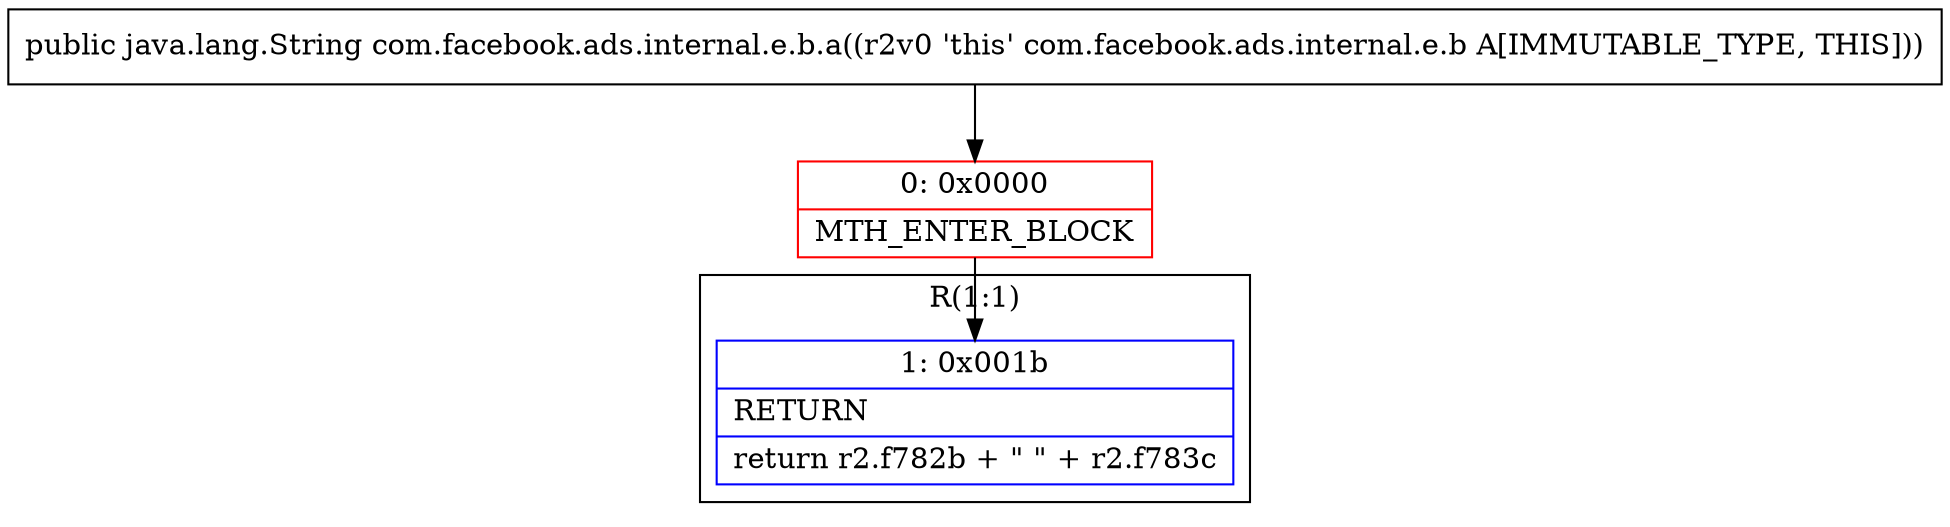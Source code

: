 digraph "CFG forcom.facebook.ads.internal.e.b.a()Ljava\/lang\/String;" {
subgraph cluster_Region_1313364101 {
label = "R(1:1)";
node [shape=record,color=blue];
Node_1 [shape=record,label="{1\:\ 0x001b|RETURN\l|return r2.f782b + \" \" + r2.f783c\l}"];
}
Node_0 [shape=record,color=red,label="{0\:\ 0x0000|MTH_ENTER_BLOCK\l}"];
MethodNode[shape=record,label="{public java.lang.String com.facebook.ads.internal.e.b.a((r2v0 'this' com.facebook.ads.internal.e.b A[IMMUTABLE_TYPE, THIS])) }"];
MethodNode -> Node_0;
Node_0 -> Node_1;
}

